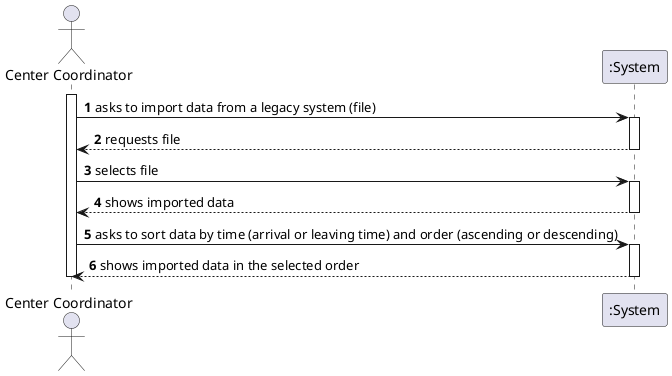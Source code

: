 @startuml
autonumber
actor "Center Coordinator" as CC

activate CC
CC -> ":System" : asks to import data from a legacy system (file)
activate ":System"
":System" --> CC : requests file
deactivate ":System"
CC -> ":System" : selects file
activate ":System"
":System" --> CC : shows imported data
deactivate ":System"
CC -> ":System" : asks to sort data by time (arrival or leaving time) and order (ascending or descending)
activate ":System"
":System" --> CC : shows imported data in the selected order
deactivate ":System"
deactivate CC

@enduml